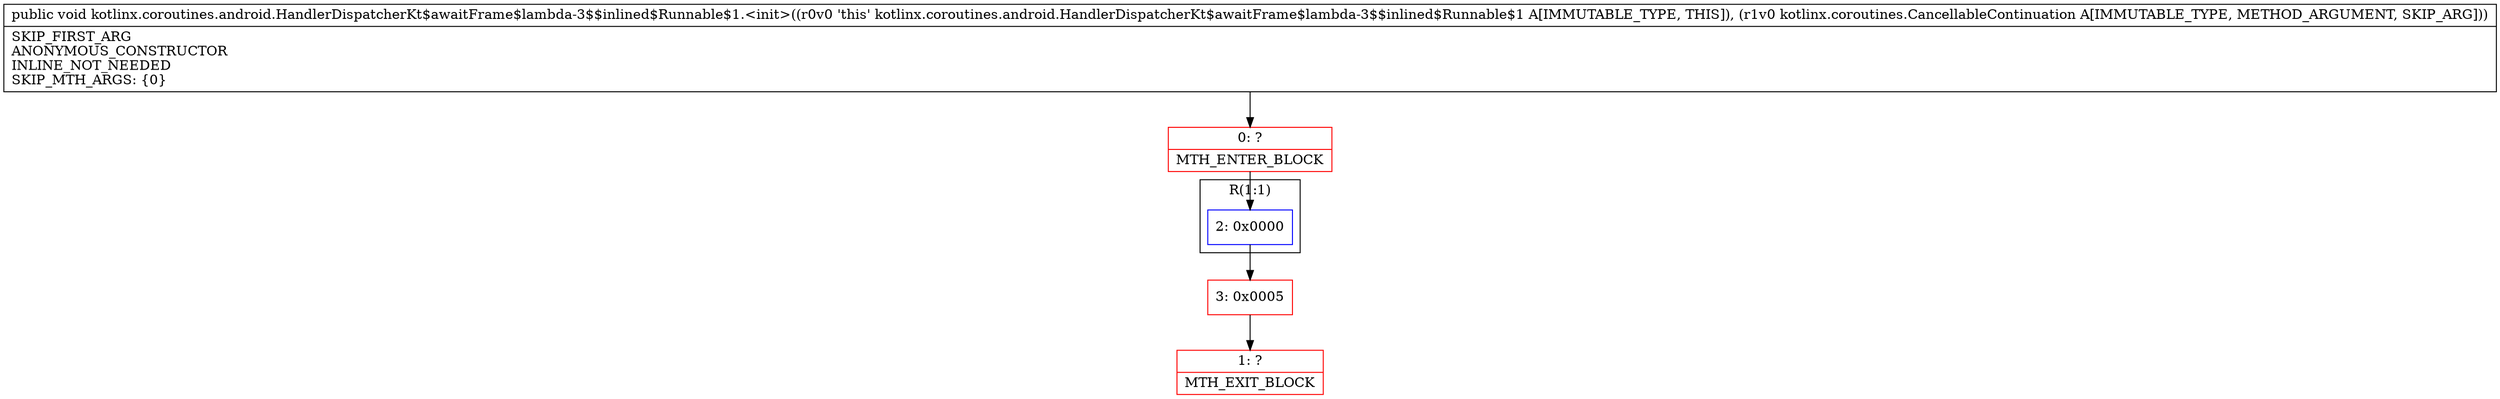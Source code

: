 digraph "CFG forkotlinx.coroutines.android.HandlerDispatcherKt$awaitFrame$lambda\-3$$inlined$Runnable$1.\<init\>(Lkotlinx\/coroutines\/CancellableContinuation;)V" {
subgraph cluster_Region_1630043771 {
label = "R(1:1)";
node [shape=record,color=blue];
Node_2 [shape=record,label="{2\:\ 0x0000}"];
}
Node_0 [shape=record,color=red,label="{0\:\ ?|MTH_ENTER_BLOCK\l}"];
Node_3 [shape=record,color=red,label="{3\:\ 0x0005}"];
Node_1 [shape=record,color=red,label="{1\:\ ?|MTH_EXIT_BLOCK\l}"];
MethodNode[shape=record,label="{public void kotlinx.coroutines.android.HandlerDispatcherKt$awaitFrame$lambda\-3$$inlined$Runnable$1.\<init\>((r0v0 'this' kotlinx.coroutines.android.HandlerDispatcherKt$awaitFrame$lambda\-3$$inlined$Runnable$1 A[IMMUTABLE_TYPE, THIS]), (r1v0 kotlinx.coroutines.CancellableContinuation A[IMMUTABLE_TYPE, METHOD_ARGUMENT, SKIP_ARG]))  | SKIP_FIRST_ARG\lANONYMOUS_CONSTRUCTOR\lINLINE_NOT_NEEDED\lSKIP_MTH_ARGS: \{0\}\l}"];
MethodNode -> Node_0;Node_2 -> Node_3;
Node_0 -> Node_2;
Node_3 -> Node_1;
}

